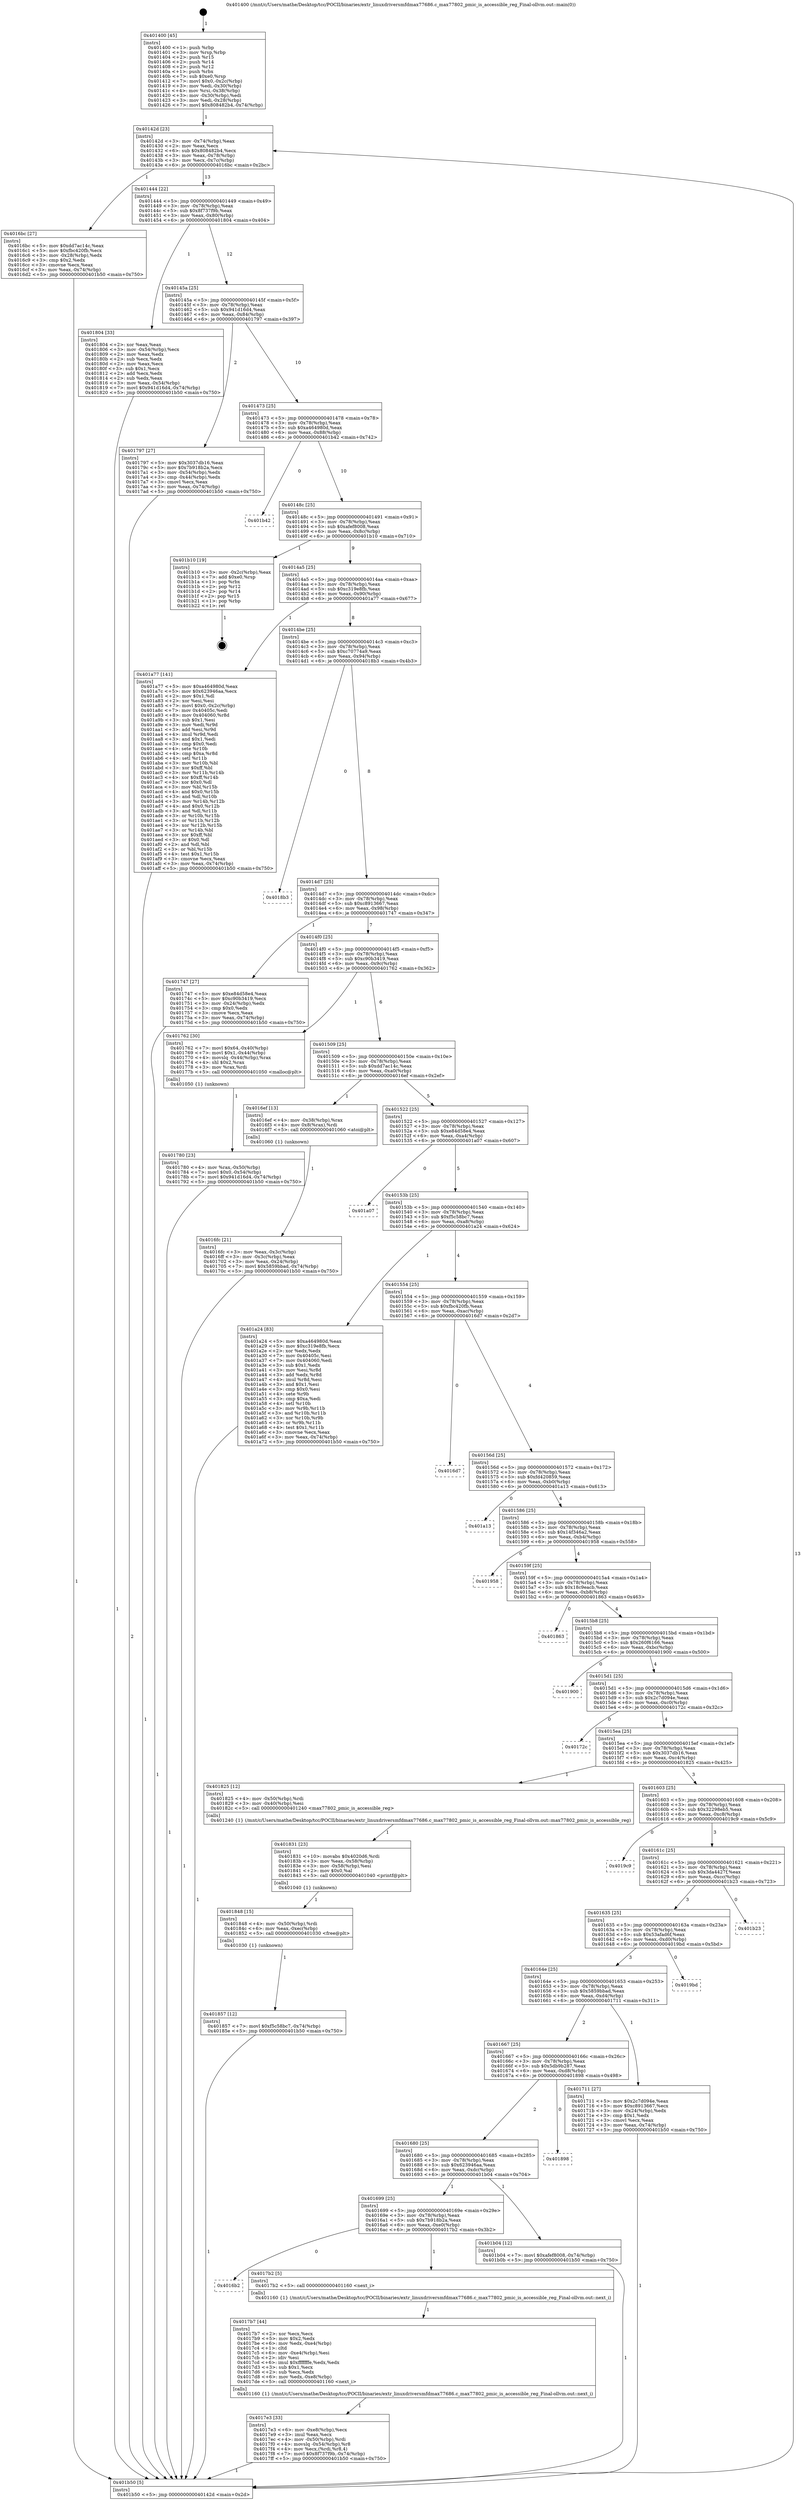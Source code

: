 digraph "0x401400" {
  label = "0x401400 (/mnt/c/Users/mathe/Desktop/tcc/POCII/binaries/extr_linuxdriversmfdmax77686.c_max77802_pmic_is_accessible_reg_Final-ollvm.out::main(0))"
  labelloc = "t"
  node[shape=record]

  Entry [label="",width=0.3,height=0.3,shape=circle,fillcolor=black,style=filled]
  "0x40142d" [label="{
     0x40142d [23]\l
     | [instrs]\l
     &nbsp;&nbsp;0x40142d \<+3\>: mov -0x74(%rbp),%eax\l
     &nbsp;&nbsp;0x401430 \<+2\>: mov %eax,%ecx\l
     &nbsp;&nbsp;0x401432 \<+6\>: sub $0x808482b4,%ecx\l
     &nbsp;&nbsp;0x401438 \<+3\>: mov %eax,-0x78(%rbp)\l
     &nbsp;&nbsp;0x40143b \<+3\>: mov %ecx,-0x7c(%rbp)\l
     &nbsp;&nbsp;0x40143e \<+6\>: je 00000000004016bc \<main+0x2bc\>\l
  }"]
  "0x4016bc" [label="{
     0x4016bc [27]\l
     | [instrs]\l
     &nbsp;&nbsp;0x4016bc \<+5\>: mov $0xdd7ac14c,%eax\l
     &nbsp;&nbsp;0x4016c1 \<+5\>: mov $0xfbc420fb,%ecx\l
     &nbsp;&nbsp;0x4016c6 \<+3\>: mov -0x28(%rbp),%edx\l
     &nbsp;&nbsp;0x4016c9 \<+3\>: cmp $0x2,%edx\l
     &nbsp;&nbsp;0x4016cc \<+3\>: cmovne %ecx,%eax\l
     &nbsp;&nbsp;0x4016cf \<+3\>: mov %eax,-0x74(%rbp)\l
     &nbsp;&nbsp;0x4016d2 \<+5\>: jmp 0000000000401b50 \<main+0x750\>\l
  }"]
  "0x401444" [label="{
     0x401444 [22]\l
     | [instrs]\l
     &nbsp;&nbsp;0x401444 \<+5\>: jmp 0000000000401449 \<main+0x49\>\l
     &nbsp;&nbsp;0x401449 \<+3\>: mov -0x78(%rbp),%eax\l
     &nbsp;&nbsp;0x40144c \<+5\>: sub $0x8f737f9b,%eax\l
     &nbsp;&nbsp;0x401451 \<+3\>: mov %eax,-0x80(%rbp)\l
     &nbsp;&nbsp;0x401454 \<+6\>: je 0000000000401804 \<main+0x404\>\l
  }"]
  "0x401b50" [label="{
     0x401b50 [5]\l
     | [instrs]\l
     &nbsp;&nbsp;0x401b50 \<+5\>: jmp 000000000040142d \<main+0x2d\>\l
  }"]
  "0x401400" [label="{
     0x401400 [45]\l
     | [instrs]\l
     &nbsp;&nbsp;0x401400 \<+1\>: push %rbp\l
     &nbsp;&nbsp;0x401401 \<+3\>: mov %rsp,%rbp\l
     &nbsp;&nbsp;0x401404 \<+2\>: push %r15\l
     &nbsp;&nbsp;0x401406 \<+2\>: push %r14\l
     &nbsp;&nbsp;0x401408 \<+2\>: push %r12\l
     &nbsp;&nbsp;0x40140a \<+1\>: push %rbx\l
     &nbsp;&nbsp;0x40140b \<+7\>: sub $0xe0,%rsp\l
     &nbsp;&nbsp;0x401412 \<+7\>: movl $0x0,-0x2c(%rbp)\l
     &nbsp;&nbsp;0x401419 \<+3\>: mov %edi,-0x30(%rbp)\l
     &nbsp;&nbsp;0x40141c \<+4\>: mov %rsi,-0x38(%rbp)\l
     &nbsp;&nbsp;0x401420 \<+3\>: mov -0x30(%rbp),%edi\l
     &nbsp;&nbsp;0x401423 \<+3\>: mov %edi,-0x28(%rbp)\l
     &nbsp;&nbsp;0x401426 \<+7\>: movl $0x808482b4,-0x74(%rbp)\l
  }"]
  Exit [label="",width=0.3,height=0.3,shape=circle,fillcolor=black,style=filled,peripheries=2]
  "0x401804" [label="{
     0x401804 [33]\l
     | [instrs]\l
     &nbsp;&nbsp;0x401804 \<+2\>: xor %eax,%eax\l
     &nbsp;&nbsp;0x401806 \<+3\>: mov -0x54(%rbp),%ecx\l
     &nbsp;&nbsp;0x401809 \<+2\>: mov %eax,%edx\l
     &nbsp;&nbsp;0x40180b \<+2\>: sub %ecx,%edx\l
     &nbsp;&nbsp;0x40180d \<+2\>: mov %eax,%ecx\l
     &nbsp;&nbsp;0x40180f \<+3\>: sub $0x1,%ecx\l
     &nbsp;&nbsp;0x401812 \<+2\>: add %ecx,%edx\l
     &nbsp;&nbsp;0x401814 \<+2\>: sub %edx,%eax\l
     &nbsp;&nbsp;0x401816 \<+3\>: mov %eax,-0x54(%rbp)\l
     &nbsp;&nbsp;0x401819 \<+7\>: movl $0x941d16d4,-0x74(%rbp)\l
     &nbsp;&nbsp;0x401820 \<+5\>: jmp 0000000000401b50 \<main+0x750\>\l
  }"]
  "0x40145a" [label="{
     0x40145a [25]\l
     | [instrs]\l
     &nbsp;&nbsp;0x40145a \<+5\>: jmp 000000000040145f \<main+0x5f\>\l
     &nbsp;&nbsp;0x40145f \<+3\>: mov -0x78(%rbp),%eax\l
     &nbsp;&nbsp;0x401462 \<+5\>: sub $0x941d16d4,%eax\l
     &nbsp;&nbsp;0x401467 \<+6\>: mov %eax,-0x84(%rbp)\l
     &nbsp;&nbsp;0x40146d \<+6\>: je 0000000000401797 \<main+0x397\>\l
  }"]
  "0x401857" [label="{
     0x401857 [12]\l
     | [instrs]\l
     &nbsp;&nbsp;0x401857 \<+7\>: movl $0xf5c58bc7,-0x74(%rbp)\l
     &nbsp;&nbsp;0x40185e \<+5\>: jmp 0000000000401b50 \<main+0x750\>\l
  }"]
  "0x401797" [label="{
     0x401797 [27]\l
     | [instrs]\l
     &nbsp;&nbsp;0x401797 \<+5\>: mov $0x3037db16,%eax\l
     &nbsp;&nbsp;0x40179c \<+5\>: mov $0x7b918b2a,%ecx\l
     &nbsp;&nbsp;0x4017a1 \<+3\>: mov -0x54(%rbp),%edx\l
     &nbsp;&nbsp;0x4017a4 \<+3\>: cmp -0x44(%rbp),%edx\l
     &nbsp;&nbsp;0x4017a7 \<+3\>: cmovl %ecx,%eax\l
     &nbsp;&nbsp;0x4017aa \<+3\>: mov %eax,-0x74(%rbp)\l
     &nbsp;&nbsp;0x4017ad \<+5\>: jmp 0000000000401b50 \<main+0x750\>\l
  }"]
  "0x401473" [label="{
     0x401473 [25]\l
     | [instrs]\l
     &nbsp;&nbsp;0x401473 \<+5\>: jmp 0000000000401478 \<main+0x78\>\l
     &nbsp;&nbsp;0x401478 \<+3\>: mov -0x78(%rbp),%eax\l
     &nbsp;&nbsp;0x40147b \<+5\>: sub $0xa464980d,%eax\l
     &nbsp;&nbsp;0x401480 \<+6\>: mov %eax,-0x88(%rbp)\l
     &nbsp;&nbsp;0x401486 \<+6\>: je 0000000000401b42 \<main+0x742\>\l
  }"]
  "0x401848" [label="{
     0x401848 [15]\l
     | [instrs]\l
     &nbsp;&nbsp;0x401848 \<+4\>: mov -0x50(%rbp),%rdi\l
     &nbsp;&nbsp;0x40184c \<+6\>: mov %eax,-0xec(%rbp)\l
     &nbsp;&nbsp;0x401852 \<+5\>: call 0000000000401030 \<free@plt\>\l
     | [calls]\l
     &nbsp;&nbsp;0x401030 \{1\} (unknown)\l
  }"]
  "0x401b42" [label="{
     0x401b42\l
  }", style=dashed]
  "0x40148c" [label="{
     0x40148c [25]\l
     | [instrs]\l
     &nbsp;&nbsp;0x40148c \<+5\>: jmp 0000000000401491 \<main+0x91\>\l
     &nbsp;&nbsp;0x401491 \<+3\>: mov -0x78(%rbp),%eax\l
     &nbsp;&nbsp;0x401494 \<+5\>: sub $0xafef8008,%eax\l
     &nbsp;&nbsp;0x401499 \<+6\>: mov %eax,-0x8c(%rbp)\l
     &nbsp;&nbsp;0x40149f \<+6\>: je 0000000000401b10 \<main+0x710\>\l
  }"]
  "0x401831" [label="{
     0x401831 [23]\l
     | [instrs]\l
     &nbsp;&nbsp;0x401831 \<+10\>: movabs $0x4020d6,%rdi\l
     &nbsp;&nbsp;0x40183b \<+3\>: mov %eax,-0x58(%rbp)\l
     &nbsp;&nbsp;0x40183e \<+3\>: mov -0x58(%rbp),%esi\l
     &nbsp;&nbsp;0x401841 \<+2\>: mov $0x0,%al\l
     &nbsp;&nbsp;0x401843 \<+5\>: call 0000000000401040 \<printf@plt\>\l
     | [calls]\l
     &nbsp;&nbsp;0x401040 \{1\} (unknown)\l
  }"]
  "0x401b10" [label="{
     0x401b10 [19]\l
     | [instrs]\l
     &nbsp;&nbsp;0x401b10 \<+3\>: mov -0x2c(%rbp),%eax\l
     &nbsp;&nbsp;0x401b13 \<+7\>: add $0xe0,%rsp\l
     &nbsp;&nbsp;0x401b1a \<+1\>: pop %rbx\l
     &nbsp;&nbsp;0x401b1b \<+2\>: pop %r12\l
     &nbsp;&nbsp;0x401b1d \<+2\>: pop %r14\l
     &nbsp;&nbsp;0x401b1f \<+2\>: pop %r15\l
     &nbsp;&nbsp;0x401b21 \<+1\>: pop %rbp\l
     &nbsp;&nbsp;0x401b22 \<+1\>: ret\l
  }"]
  "0x4014a5" [label="{
     0x4014a5 [25]\l
     | [instrs]\l
     &nbsp;&nbsp;0x4014a5 \<+5\>: jmp 00000000004014aa \<main+0xaa\>\l
     &nbsp;&nbsp;0x4014aa \<+3\>: mov -0x78(%rbp),%eax\l
     &nbsp;&nbsp;0x4014ad \<+5\>: sub $0xc319e8fb,%eax\l
     &nbsp;&nbsp;0x4014b2 \<+6\>: mov %eax,-0x90(%rbp)\l
     &nbsp;&nbsp;0x4014b8 \<+6\>: je 0000000000401a77 \<main+0x677\>\l
  }"]
  "0x4017e3" [label="{
     0x4017e3 [33]\l
     | [instrs]\l
     &nbsp;&nbsp;0x4017e3 \<+6\>: mov -0xe8(%rbp),%ecx\l
     &nbsp;&nbsp;0x4017e9 \<+3\>: imul %eax,%ecx\l
     &nbsp;&nbsp;0x4017ec \<+4\>: mov -0x50(%rbp),%rdi\l
     &nbsp;&nbsp;0x4017f0 \<+4\>: movslq -0x54(%rbp),%r8\l
     &nbsp;&nbsp;0x4017f4 \<+4\>: mov %ecx,(%rdi,%r8,4)\l
     &nbsp;&nbsp;0x4017f8 \<+7\>: movl $0x8f737f9b,-0x74(%rbp)\l
     &nbsp;&nbsp;0x4017ff \<+5\>: jmp 0000000000401b50 \<main+0x750\>\l
  }"]
  "0x401a77" [label="{
     0x401a77 [141]\l
     | [instrs]\l
     &nbsp;&nbsp;0x401a77 \<+5\>: mov $0xa464980d,%eax\l
     &nbsp;&nbsp;0x401a7c \<+5\>: mov $0x623946aa,%ecx\l
     &nbsp;&nbsp;0x401a81 \<+2\>: mov $0x1,%dl\l
     &nbsp;&nbsp;0x401a83 \<+2\>: xor %esi,%esi\l
     &nbsp;&nbsp;0x401a85 \<+7\>: movl $0x0,-0x2c(%rbp)\l
     &nbsp;&nbsp;0x401a8c \<+7\>: mov 0x40405c,%edi\l
     &nbsp;&nbsp;0x401a93 \<+8\>: mov 0x404060,%r8d\l
     &nbsp;&nbsp;0x401a9b \<+3\>: sub $0x1,%esi\l
     &nbsp;&nbsp;0x401a9e \<+3\>: mov %edi,%r9d\l
     &nbsp;&nbsp;0x401aa1 \<+3\>: add %esi,%r9d\l
     &nbsp;&nbsp;0x401aa4 \<+4\>: imul %r9d,%edi\l
     &nbsp;&nbsp;0x401aa8 \<+3\>: and $0x1,%edi\l
     &nbsp;&nbsp;0x401aab \<+3\>: cmp $0x0,%edi\l
     &nbsp;&nbsp;0x401aae \<+4\>: sete %r10b\l
     &nbsp;&nbsp;0x401ab2 \<+4\>: cmp $0xa,%r8d\l
     &nbsp;&nbsp;0x401ab6 \<+4\>: setl %r11b\l
     &nbsp;&nbsp;0x401aba \<+3\>: mov %r10b,%bl\l
     &nbsp;&nbsp;0x401abd \<+3\>: xor $0xff,%bl\l
     &nbsp;&nbsp;0x401ac0 \<+3\>: mov %r11b,%r14b\l
     &nbsp;&nbsp;0x401ac3 \<+4\>: xor $0xff,%r14b\l
     &nbsp;&nbsp;0x401ac7 \<+3\>: xor $0x0,%dl\l
     &nbsp;&nbsp;0x401aca \<+3\>: mov %bl,%r15b\l
     &nbsp;&nbsp;0x401acd \<+4\>: and $0x0,%r15b\l
     &nbsp;&nbsp;0x401ad1 \<+3\>: and %dl,%r10b\l
     &nbsp;&nbsp;0x401ad4 \<+3\>: mov %r14b,%r12b\l
     &nbsp;&nbsp;0x401ad7 \<+4\>: and $0x0,%r12b\l
     &nbsp;&nbsp;0x401adb \<+3\>: and %dl,%r11b\l
     &nbsp;&nbsp;0x401ade \<+3\>: or %r10b,%r15b\l
     &nbsp;&nbsp;0x401ae1 \<+3\>: or %r11b,%r12b\l
     &nbsp;&nbsp;0x401ae4 \<+3\>: xor %r12b,%r15b\l
     &nbsp;&nbsp;0x401ae7 \<+3\>: or %r14b,%bl\l
     &nbsp;&nbsp;0x401aea \<+3\>: xor $0xff,%bl\l
     &nbsp;&nbsp;0x401aed \<+3\>: or $0x0,%dl\l
     &nbsp;&nbsp;0x401af0 \<+2\>: and %dl,%bl\l
     &nbsp;&nbsp;0x401af2 \<+3\>: or %bl,%r15b\l
     &nbsp;&nbsp;0x401af5 \<+4\>: test $0x1,%r15b\l
     &nbsp;&nbsp;0x401af9 \<+3\>: cmovne %ecx,%eax\l
     &nbsp;&nbsp;0x401afc \<+3\>: mov %eax,-0x74(%rbp)\l
     &nbsp;&nbsp;0x401aff \<+5\>: jmp 0000000000401b50 \<main+0x750\>\l
  }"]
  "0x4014be" [label="{
     0x4014be [25]\l
     | [instrs]\l
     &nbsp;&nbsp;0x4014be \<+5\>: jmp 00000000004014c3 \<main+0xc3\>\l
     &nbsp;&nbsp;0x4014c3 \<+3\>: mov -0x78(%rbp),%eax\l
     &nbsp;&nbsp;0x4014c6 \<+5\>: sub $0xc70774a9,%eax\l
     &nbsp;&nbsp;0x4014cb \<+6\>: mov %eax,-0x94(%rbp)\l
     &nbsp;&nbsp;0x4014d1 \<+6\>: je 00000000004018b3 \<main+0x4b3\>\l
  }"]
  "0x4017b7" [label="{
     0x4017b7 [44]\l
     | [instrs]\l
     &nbsp;&nbsp;0x4017b7 \<+2\>: xor %ecx,%ecx\l
     &nbsp;&nbsp;0x4017b9 \<+5\>: mov $0x2,%edx\l
     &nbsp;&nbsp;0x4017be \<+6\>: mov %edx,-0xe4(%rbp)\l
     &nbsp;&nbsp;0x4017c4 \<+1\>: cltd\l
     &nbsp;&nbsp;0x4017c5 \<+6\>: mov -0xe4(%rbp),%esi\l
     &nbsp;&nbsp;0x4017cb \<+2\>: idiv %esi\l
     &nbsp;&nbsp;0x4017cd \<+6\>: imul $0xfffffffe,%edx,%edx\l
     &nbsp;&nbsp;0x4017d3 \<+3\>: sub $0x1,%ecx\l
     &nbsp;&nbsp;0x4017d6 \<+2\>: sub %ecx,%edx\l
     &nbsp;&nbsp;0x4017d8 \<+6\>: mov %edx,-0xe8(%rbp)\l
     &nbsp;&nbsp;0x4017de \<+5\>: call 0000000000401160 \<next_i\>\l
     | [calls]\l
     &nbsp;&nbsp;0x401160 \{1\} (/mnt/c/Users/mathe/Desktop/tcc/POCII/binaries/extr_linuxdriversmfdmax77686.c_max77802_pmic_is_accessible_reg_Final-ollvm.out::next_i)\l
  }"]
  "0x4018b3" [label="{
     0x4018b3\l
  }", style=dashed]
  "0x4014d7" [label="{
     0x4014d7 [25]\l
     | [instrs]\l
     &nbsp;&nbsp;0x4014d7 \<+5\>: jmp 00000000004014dc \<main+0xdc\>\l
     &nbsp;&nbsp;0x4014dc \<+3\>: mov -0x78(%rbp),%eax\l
     &nbsp;&nbsp;0x4014df \<+5\>: sub $0xc8913667,%eax\l
     &nbsp;&nbsp;0x4014e4 \<+6\>: mov %eax,-0x98(%rbp)\l
     &nbsp;&nbsp;0x4014ea \<+6\>: je 0000000000401747 \<main+0x347\>\l
  }"]
  "0x4016b2" [label="{
     0x4016b2\l
  }", style=dashed]
  "0x401747" [label="{
     0x401747 [27]\l
     | [instrs]\l
     &nbsp;&nbsp;0x401747 \<+5\>: mov $0xe84d58e4,%eax\l
     &nbsp;&nbsp;0x40174c \<+5\>: mov $0xc90b3419,%ecx\l
     &nbsp;&nbsp;0x401751 \<+3\>: mov -0x24(%rbp),%edx\l
     &nbsp;&nbsp;0x401754 \<+3\>: cmp $0x0,%edx\l
     &nbsp;&nbsp;0x401757 \<+3\>: cmove %ecx,%eax\l
     &nbsp;&nbsp;0x40175a \<+3\>: mov %eax,-0x74(%rbp)\l
     &nbsp;&nbsp;0x40175d \<+5\>: jmp 0000000000401b50 \<main+0x750\>\l
  }"]
  "0x4014f0" [label="{
     0x4014f0 [25]\l
     | [instrs]\l
     &nbsp;&nbsp;0x4014f0 \<+5\>: jmp 00000000004014f5 \<main+0xf5\>\l
     &nbsp;&nbsp;0x4014f5 \<+3\>: mov -0x78(%rbp),%eax\l
     &nbsp;&nbsp;0x4014f8 \<+5\>: sub $0xc90b3419,%eax\l
     &nbsp;&nbsp;0x4014fd \<+6\>: mov %eax,-0x9c(%rbp)\l
     &nbsp;&nbsp;0x401503 \<+6\>: je 0000000000401762 \<main+0x362\>\l
  }"]
  "0x4017b2" [label="{
     0x4017b2 [5]\l
     | [instrs]\l
     &nbsp;&nbsp;0x4017b2 \<+5\>: call 0000000000401160 \<next_i\>\l
     | [calls]\l
     &nbsp;&nbsp;0x401160 \{1\} (/mnt/c/Users/mathe/Desktop/tcc/POCII/binaries/extr_linuxdriversmfdmax77686.c_max77802_pmic_is_accessible_reg_Final-ollvm.out::next_i)\l
  }"]
  "0x401762" [label="{
     0x401762 [30]\l
     | [instrs]\l
     &nbsp;&nbsp;0x401762 \<+7\>: movl $0x64,-0x40(%rbp)\l
     &nbsp;&nbsp;0x401769 \<+7\>: movl $0x1,-0x44(%rbp)\l
     &nbsp;&nbsp;0x401770 \<+4\>: movslq -0x44(%rbp),%rax\l
     &nbsp;&nbsp;0x401774 \<+4\>: shl $0x2,%rax\l
     &nbsp;&nbsp;0x401778 \<+3\>: mov %rax,%rdi\l
     &nbsp;&nbsp;0x40177b \<+5\>: call 0000000000401050 \<malloc@plt\>\l
     | [calls]\l
     &nbsp;&nbsp;0x401050 \{1\} (unknown)\l
  }"]
  "0x401509" [label="{
     0x401509 [25]\l
     | [instrs]\l
     &nbsp;&nbsp;0x401509 \<+5\>: jmp 000000000040150e \<main+0x10e\>\l
     &nbsp;&nbsp;0x40150e \<+3\>: mov -0x78(%rbp),%eax\l
     &nbsp;&nbsp;0x401511 \<+5\>: sub $0xdd7ac14c,%eax\l
     &nbsp;&nbsp;0x401516 \<+6\>: mov %eax,-0xa0(%rbp)\l
     &nbsp;&nbsp;0x40151c \<+6\>: je 00000000004016ef \<main+0x2ef\>\l
  }"]
  "0x401699" [label="{
     0x401699 [25]\l
     | [instrs]\l
     &nbsp;&nbsp;0x401699 \<+5\>: jmp 000000000040169e \<main+0x29e\>\l
     &nbsp;&nbsp;0x40169e \<+3\>: mov -0x78(%rbp),%eax\l
     &nbsp;&nbsp;0x4016a1 \<+5\>: sub $0x7b918b2a,%eax\l
     &nbsp;&nbsp;0x4016a6 \<+6\>: mov %eax,-0xe0(%rbp)\l
     &nbsp;&nbsp;0x4016ac \<+6\>: je 00000000004017b2 \<main+0x3b2\>\l
  }"]
  "0x4016ef" [label="{
     0x4016ef [13]\l
     | [instrs]\l
     &nbsp;&nbsp;0x4016ef \<+4\>: mov -0x38(%rbp),%rax\l
     &nbsp;&nbsp;0x4016f3 \<+4\>: mov 0x8(%rax),%rdi\l
     &nbsp;&nbsp;0x4016f7 \<+5\>: call 0000000000401060 \<atoi@plt\>\l
     | [calls]\l
     &nbsp;&nbsp;0x401060 \{1\} (unknown)\l
  }"]
  "0x401522" [label="{
     0x401522 [25]\l
     | [instrs]\l
     &nbsp;&nbsp;0x401522 \<+5\>: jmp 0000000000401527 \<main+0x127\>\l
     &nbsp;&nbsp;0x401527 \<+3\>: mov -0x78(%rbp),%eax\l
     &nbsp;&nbsp;0x40152a \<+5\>: sub $0xe84d58e4,%eax\l
     &nbsp;&nbsp;0x40152f \<+6\>: mov %eax,-0xa4(%rbp)\l
     &nbsp;&nbsp;0x401535 \<+6\>: je 0000000000401a07 \<main+0x607\>\l
  }"]
  "0x4016fc" [label="{
     0x4016fc [21]\l
     | [instrs]\l
     &nbsp;&nbsp;0x4016fc \<+3\>: mov %eax,-0x3c(%rbp)\l
     &nbsp;&nbsp;0x4016ff \<+3\>: mov -0x3c(%rbp),%eax\l
     &nbsp;&nbsp;0x401702 \<+3\>: mov %eax,-0x24(%rbp)\l
     &nbsp;&nbsp;0x401705 \<+7\>: movl $0x5859bbad,-0x74(%rbp)\l
     &nbsp;&nbsp;0x40170c \<+5\>: jmp 0000000000401b50 \<main+0x750\>\l
  }"]
  "0x401b04" [label="{
     0x401b04 [12]\l
     | [instrs]\l
     &nbsp;&nbsp;0x401b04 \<+7\>: movl $0xafef8008,-0x74(%rbp)\l
     &nbsp;&nbsp;0x401b0b \<+5\>: jmp 0000000000401b50 \<main+0x750\>\l
  }"]
  "0x401a07" [label="{
     0x401a07\l
  }", style=dashed]
  "0x40153b" [label="{
     0x40153b [25]\l
     | [instrs]\l
     &nbsp;&nbsp;0x40153b \<+5\>: jmp 0000000000401540 \<main+0x140\>\l
     &nbsp;&nbsp;0x401540 \<+3\>: mov -0x78(%rbp),%eax\l
     &nbsp;&nbsp;0x401543 \<+5\>: sub $0xf5c58bc7,%eax\l
     &nbsp;&nbsp;0x401548 \<+6\>: mov %eax,-0xa8(%rbp)\l
     &nbsp;&nbsp;0x40154e \<+6\>: je 0000000000401a24 \<main+0x624\>\l
  }"]
  "0x401680" [label="{
     0x401680 [25]\l
     | [instrs]\l
     &nbsp;&nbsp;0x401680 \<+5\>: jmp 0000000000401685 \<main+0x285\>\l
     &nbsp;&nbsp;0x401685 \<+3\>: mov -0x78(%rbp),%eax\l
     &nbsp;&nbsp;0x401688 \<+5\>: sub $0x623946aa,%eax\l
     &nbsp;&nbsp;0x40168d \<+6\>: mov %eax,-0xdc(%rbp)\l
     &nbsp;&nbsp;0x401693 \<+6\>: je 0000000000401b04 \<main+0x704\>\l
  }"]
  "0x401a24" [label="{
     0x401a24 [83]\l
     | [instrs]\l
     &nbsp;&nbsp;0x401a24 \<+5\>: mov $0xa464980d,%eax\l
     &nbsp;&nbsp;0x401a29 \<+5\>: mov $0xc319e8fb,%ecx\l
     &nbsp;&nbsp;0x401a2e \<+2\>: xor %edx,%edx\l
     &nbsp;&nbsp;0x401a30 \<+7\>: mov 0x40405c,%esi\l
     &nbsp;&nbsp;0x401a37 \<+7\>: mov 0x404060,%edi\l
     &nbsp;&nbsp;0x401a3e \<+3\>: sub $0x1,%edx\l
     &nbsp;&nbsp;0x401a41 \<+3\>: mov %esi,%r8d\l
     &nbsp;&nbsp;0x401a44 \<+3\>: add %edx,%r8d\l
     &nbsp;&nbsp;0x401a47 \<+4\>: imul %r8d,%esi\l
     &nbsp;&nbsp;0x401a4b \<+3\>: and $0x1,%esi\l
     &nbsp;&nbsp;0x401a4e \<+3\>: cmp $0x0,%esi\l
     &nbsp;&nbsp;0x401a51 \<+4\>: sete %r9b\l
     &nbsp;&nbsp;0x401a55 \<+3\>: cmp $0xa,%edi\l
     &nbsp;&nbsp;0x401a58 \<+4\>: setl %r10b\l
     &nbsp;&nbsp;0x401a5c \<+3\>: mov %r9b,%r11b\l
     &nbsp;&nbsp;0x401a5f \<+3\>: and %r10b,%r11b\l
     &nbsp;&nbsp;0x401a62 \<+3\>: xor %r10b,%r9b\l
     &nbsp;&nbsp;0x401a65 \<+3\>: or %r9b,%r11b\l
     &nbsp;&nbsp;0x401a68 \<+4\>: test $0x1,%r11b\l
     &nbsp;&nbsp;0x401a6c \<+3\>: cmovne %ecx,%eax\l
     &nbsp;&nbsp;0x401a6f \<+3\>: mov %eax,-0x74(%rbp)\l
     &nbsp;&nbsp;0x401a72 \<+5\>: jmp 0000000000401b50 \<main+0x750\>\l
  }"]
  "0x401554" [label="{
     0x401554 [25]\l
     | [instrs]\l
     &nbsp;&nbsp;0x401554 \<+5\>: jmp 0000000000401559 \<main+0x159\>\l
     &nbsp;&nbsp;0x401559 \<+3\>: mov -0x78(%rbp),%eax\l
     &nbsp;&nbsp;0x40155c \<+5\>: sub $0xfbc420fb,%eax\l
     &nbsp;&nbsp;0x401561 \<+6\>: mov %eax,-0xac(%rbp)\l
     &nbsp;&nbsp;0x401567 \<+6\>: je 00000000004016d7 \<main+0x2d7\>\l
  }"]
  "0x401898" [label="{
     0x401898\l
  }", style=dashed]
  "0x4016d7" [label="{
     0x4016d7\l
  }", style=dashed]
  "0x40156d" [label="{
     0x40156d [25]\l
     | [instrs]\l
     &nbsp;&nbsp;0x40156d \<+5\>: jmp 0000000000401572 \<main+0x172\>\l
     &nbsp;&nbsp;0x401572 \<+3\>: mov -0x78(%rbp),%eax\l
     &nbsp;&nbsp;0x401575 \<+5\>: sub $0xfd420859,%eax\l
     &nbsp;&nbsp;0x40157a \<+6\>: mov %eax,-0xb0(%rbp)\l
     &nbsp;&nbsp;0x401580 \<+6\>: je 0000000000401a13 \<main+0x613\>\l
  }"]
  "0x401780" [label="{
     0x401780 [23]\l
     | [instrs]\l
     &nbsp;&nbsp;0x401780 \<+4\>: mov %rax,-0x50(%rbp)\l
     &nbsp;&nbsp;0x401784 \<+7\>: movl $0x0,-0x54(%rbp)\l
     &nbsp;&nbsp;0x40178b \<+7\>: movl $0x941d16d4,-0x74(%rbp)\l
     &nbsp;&nbsp;0x401792 \<+5\>: jmp 0000000000401b50 \<main+0x750\>\l
  }"]
  "0x401a13" [label="{
     0x401a13\l
  }", style=dashed]
  "0x401586" [label="{
     0x401586 [25]\l
     | [instrs]\l
     &nbsp;&nbsp;0x401586 \<+5\>: jmp 000000000040158b \<main+0x18b\>\l
     &nbsp;&nbsp;0x40158b \<+3\>: mov -0x78(%rbp),%eax\l
     &nbsp;&nbsp;0x40158e \<+5\>: sub $0x14f346a2,%eax\l
     &nbsp;&nbsp;0x401593 \<+6\>: mov %eax,-0xb4(%rbp)\l
     &nbsp;&nbsp;0x401599 \<+6\>: je 0000000000401958 \<main+0x558\>\l
  }"]
  "0x401667" [label="{
     0x401667 [25]\l
     | [instrs]\l
     &nbsp;&nbsp;0x401667 \<+5\>: jmp 000000000040166c \<main+0x26c\>\l
     &nbsp;&nbsp;0x40166c \<+3\>: mov -0x78(%rbp),%eax\l
     &nbsp;&nbsp;0x40166f \<+5\>: sub $0x5db9b287,%eax\l
     &nbsp;&nbsp;0x401674 \<+6\>: mov %eax,-0xd8(%rbp)\l
     &nbsp;&nbsp;0x40167a \<+6\>: je 0000000000401898 \<main+0x498\>\l
  }"]
  "0x401958" [label="{
     0x401958\l
  }", style=dashed]
  "0x40159f" [label="{
     0x40159f [25]\l
     | [instrs]\l
     &nbsp;&nbsp;0x40159f \<+5\>: jmp 00000000004015a4 \<main+0x1a4\>\l
     &nbsp;&nbsp;0x4015a4 \<+3\>: mov -0x78(%rbp),%eax\l
     &nbsp;&nbsp;0x4015a7 \<+5\>: sub $0x18c9eacb,%eax\l
     &nbsp;&nbsp;0x4015ac \<+6\>: mov %eax,-0xb8(%rbp)\l
     &nbsp;&nbsp;0x4015b2 \<+6\>: je 0000000000401863 \<main+0x463\>\l
  }"]
  "0x401711" [label="{
     0x401711 [27]\l
     | [instrs]\l
     &nbsp;&nbsp;0x401711 \<+5\>: mov $0x2c7d094e,%eax\l
     &nbsp;&nbsp;0x401716 \<+5\>: mov $0xc8913667,%ecx\l
     &nbsp;&nbsp;0x40171b \<+3\>: mov -0x24(%rbp),%edx\l
     &nbsp;&nbsp;0x40171e \<+3\>: cmp $0x1,%edx\l
     &nbsp;&nbsp;0x401721 \<+3\>: cmovl %ecx,%eax\l
     &nbsp;&nbsp;0x401724 \<+3\>: mov %eax,-0x74(%rbp)\l
     &nbsp;&nbsp;0x401727 \<+5\>: jmp 0000000000401b50 \<main+0x750\>\l
  }"]
  "0x401863" [label="{
     0x401863\l
  }", style=dashed]
  "0x4015b8" [label="{
     0x4015b8 [25]\l
     | [instrs]\l
     &nbsp;&nbsp;0x4015b8 \<+5\>: jmp 00000000004015bd \<main+0x1bd\>\l
     &nbsp;&nbsp;0x4015bd \<+3\>: mov -0x78(%rbp),%eax\l
     &nbsp;&nbsp;0x4015c0 \<+5\>: sub $0x260f6166,%eax\l
     &nbsp;&nbsp;0x4015c5 \<+6\>: mov %eax,-0xbc(%rbp)\l
     &nbsp;&nbsp;0x4015cb \<+6\>: je 0000000000401900 \<main+0x500\>\l
  }"]
  "0x40164e" [label="{
     0x40164e [25]\l
     | [instrs]\l
     &nbsp;&nbsp;0x40164e \<+5\>: jmp 0000000000401653 \<main+0x253\>\l
     &nbsp;&nbsp;0x401653 \<+3\>: mov -0x78(%rbp),%eax\l
     &nbsp;&nbsp;0x401656 \<+5\>: sub $0x5859bbad,%eax\l
     &nbsp;&nbsp;0x40165b \<+6\>: mov %eax,-0xd4(%rbp)\l
     &nbsp;&nbsp;0x401661 \<+6\>: je 0000000000401711 \<main+0x311\>\l
  }"]
  "0x401900" [label="{
     0x401900\l
  }", style=dashed]
  "0x4015d1" [label="{
     0x4015d1 [25]\l
     | [instrs]\l
     &nbsp;&nbsp;0x4015d1 \<+5\>: jmp 00000000004015d6 \<main+0x1d6\>\l
     &nbsp;&nbsp;0x4015d6 \<+3\>: mov -0x78(%rbp),%eax\l
     &nbsp;&nbsp;0x4015d9 \<+5\>: sub $0x2c7d094e,%eax\l
     &nbsp;&nbsp;0x4015de \<+6\>: mov %eax,-0xc0(%rbp)\l
     &nbsp;&nbsp;0x4015e4 \<+6\>: je 000000000040172c \<main+0x32c\>\l
  }"]
  "0x4019bd" [label="{
     0x4019bd\l
  }", style=dashed]
  "0x40172c" [label="{
     0x40172c\l
  }", style=dashed]
  "0x4015ea" [label="{
     0x4015ea [25]\l
     | [instrs]\l
     &nbsp;&nbsp;0x4015ea \<+5\>: jmp 00000000004015ef \<main+0x1ef\>\l
     &nbsp;&nbsp;0x4015ef \<+3\>: mov -0x78(%rbp),%eax\l
     &nbsp;&nbsp;0x4015f2 \<+5\>: sub $0x3037db16,%eax\l
     &nbsp;&nbsp;0x4015f7 \<+6\>: mov %eax,-0xc4(%rbp)\l
     &nbsp;&nbsp;0x4015fd \<+6\>: je 0000000000401825 \<main+0x425\>\l
  }"]
  "0x401635" [label="{
     0x401635 [25]\l
     | [instrs]\l
     &nbsp;&nbsp;0x401635 \<+5\>: jmp 000000000040163a \<main+0x23a\>\l
     &nbsp;&nbsp;0x40163a \<+3\>: mov -0x78(%rbp),%eax\l
     &nbsp;&nbsp;0x40163d \<+5\>: sub $0x53afad6f,%eax\l
     &nbsp;&nbsp;0x401642 \<+6\>: mov %eax,-0xd0(%rbp)\l
     &nbsp;&nbsp;0x401648 \<+6\>: je 00000000004019bd \<main+0x5bd\>\l
  }"]
  "0x401825" [label="{
     0x401825 [12]\l
     | [instrs]\l
     &nbsp;&nbsp;0x401825 \<+4\>: mov -0x50(%rbp),%rdi\l
     &nbsp;&nbsp;0x401829 \<+3\>: mov -0x40(%rbp),%esi\l
     &nbsp;&nbsp;0x40182c \<+5\>: call 0000000000401240 \<max77802_pmic_is_accessible_reg\>\l
     | [calls]\l
     &nbsp;&nbsp;0x401240 \{1\} (/mnt/c/Users/mathe/Desktop/tcc/POCII/binaries/extr_linuxdriversmfdmax77686.c_max77802_pmic_is_accessible_reg_Final-ollvm.out::max77802_pmic_is_accessible_reg)\l
  }"]
  "0x401603" [label="{
     0x401603 [25]\l
     | [instrs]\l
     &nbsp;&nbsp;0x401603 \<+5\>: jmp 0000000000401608 \<main+0x208\>\l
     &nbsp;&nbsp;0x401608 \<+3\>: mov -0x78(%rbp),%eax\l
     &nbsp;&nbsp;0x40160b \<+5\>: sub $0x32298eb5,%eax\l
     &nbsp;&nbsp;0x401610 \<+6\>: mov %eax,-0xc8(%rbp)\l
     &nbsp;&nbsp;0x401616 \<+6\>: je 00000000004019c9 \<main+0x5c9\>\l
  }"]
  "0x401b23" [label="{
     0x401b23\l
  }", style=dashed]
  "0x4019c9" [label="{
     0x4019c9\l
  }", style=dashed]
  "0x40161c" [label="{
     0x40161c [25]\l
     | [instrs]\l
     &nbsp;&nbsp;0x40161c \<+5\>: jmp 0000000000401621 \<main+0x221\>\l
     &nbsp;&nbsp;0x401621 \<+3\>: mov -0x78(%rbp),%eax\l
     &nbsp;&nbsp;0x401624 \<+5\>: sub $0x3da4427f,%eax\l
     &nbsp;&nbsp;0x401629 \<+6\>: mov %eax,-0xcc(%rbp)\l
     &nbsp;&nbsp;0x40162f \<+6\>: je 0000000000401b23 \<main+0x723\>\l
  }"]
  Entry -> "0x401400" [label=" 1"]
  "0x40142d" -> "0x4016bc" [label=" 1"]
  "0x40142d" -> "0x401444" [label=" 13"]
  "0x4016bc" -> "0x401b50" [label=" 1"]
  "0x401400" -> "0x40142d" [label=" 1"]
  "0x401b50" -> "0x40142d" [label=" 13"]
  "0x401b10" -> Exit [label=" 1"]
  "0x401444" -> "0x401804" [label=" 1"]
  "0x401444" -> "0x40145a" [label=" 12"]
  "0x401b04" -> "0x401b50" [label=" 1"]
  "0x40145a" -> "0x401797" [label=" 2"]
  "0x40145a" -> "0x401473" [label=" 10"]
  "0x401a77" -> "0x401b50" [label=" 1"]
  "0x401473" -> "0x401b42" [label=" 0"]
  "0x401473" -> "0x40148c" [label=" 10"]
  "0x401a24" -> "0x401b50" [label=" 1"]
  "0x40148c" -> "0x401b10" [label=" 1"]
  "0x40148c" -> "0x4014a5" [label=" 9"]
  "0x401857" -> "0x401b50" [label=" 1"]
  "0x4014a5" -> "0x401a77" [label=" 1"]
  "0x4014a5" -> "0x4014be" [label=" 8"]
  "0x401848" -> "0x401857" [label=" 1"]
  "0x4014be" -> "0x4018b3" [label=" 0"]
  "0x4014be" -> "0x4014d7" [label=" 8"]
  "0x401831" -> "0x401848" [label=" 1"]
  "0x4014d7" -> "0x401747" [label=" 1"]
  "0x4014d7" -> "0x4014f0" [label=" 7"]
  "0x401825" -> "0x401831" [label=" 1"]
  "0x4014f0" -> "0x401762" [label=" 1"]
  "0x4014f0" -> "0x401509" [label=" 6"]
  "0x401804" -> "0x401b50" [label=" 1"]
  "0x401509" -> "0x4016ef" [label=" 1"]
  "0x401509" -> "0x401522" [label=" 5"]
  "0x4016ef" -> "0x4016fc" [label=" 1"]
  "0x4016fc" -> "0x401b50" [label=" 1"]
  "0x4017b7" -> "0x4017e3" [label=" 1"]
  "0x401522" -> "0x401a07" [label=" 0"]
  "0x401522" -> "0x40153b" [label=" 5"]
  "0x4017b2" -> "0x4017b7" [label=" 1"]
  "0x40153b" -> "0x401a24" [label=" 1"]
  "0x40153b" -> "0x401554" [label=" 4"]
  "0x401699" -> "0x4017b2" [label=" 1"]
  "0x401554" -> "0x4016d7" [label=" 0"]
  "0x401554" -> "0x40156d" [label=" 4"]
  "0x4017e3" -> "0x401b50" [label=" 1"]
  "0x40156d" -> "0x401a13" [label=" 0"]
  "0x40156d" -> "0x401586" [label=" 4"]
  "0x401680" -> "0x401b04" [label=" 1"]
  "0x401586" -> "0x401958" [label=" 0"]
  "0x401586" -> "0x40159f" [label=" 4"]
  "0x401699" -> "0x4016b2" [label=" 0"]
  "0x40159f" -> "0x401863" [label=" 0"]
  "0x40159f" -> "0x4015b8" [label=" 4"]
  "0x401667" -> "0x401680" [label=" 2"]
  "0x4015b8" -> "0x401900" [label=" 0"]
  "0x4015b8" -> "0x4015d1" [label=" 4"]
  "0x401680" -> "0x401699" [label=" 1"]
  "0x4015d1" -> "0x40172c" [label=" 0"]
  "0x4015d1" -> "0x4015ea" [label=" 4"]
  "0x401797" -> "0x401b50" [label=" 2"]
  "0x4015ea" -> "0x401825" [label=" 1"]
  "0x4015ea" -> "0x401603" [label=" 3"]
  "0x401762" -> "0x401780" [label=" 1"]
  "0x401603" -> "0x4019c9" [label=" 0"]
  "0x401603" -> "0x40161c" [label=" 3"]
  "0x401747" -> "0x401b50" [label=" 1"]
  "0x40161c" -> "0x401b23" [label=" 0"]
  "0x40161c" -> "0x401635" [label=" 3"]
  "0x401780" -> "0x401b50" [label=" 1"]
  "0x401635" -> "0x4019bd" [label=" 0"]
  "0x401635" -> "0x40164e" [label=" 3"]
  "0x401667" -> "0x401898" [label=" 0"]
  "0x40164e" -> "0x401711" [label=" 1"]
  "0x40164e" -> "0x401667" [label=" 2"]
  "0x401711" -> "0x401b50" [label=" 1"]
}

